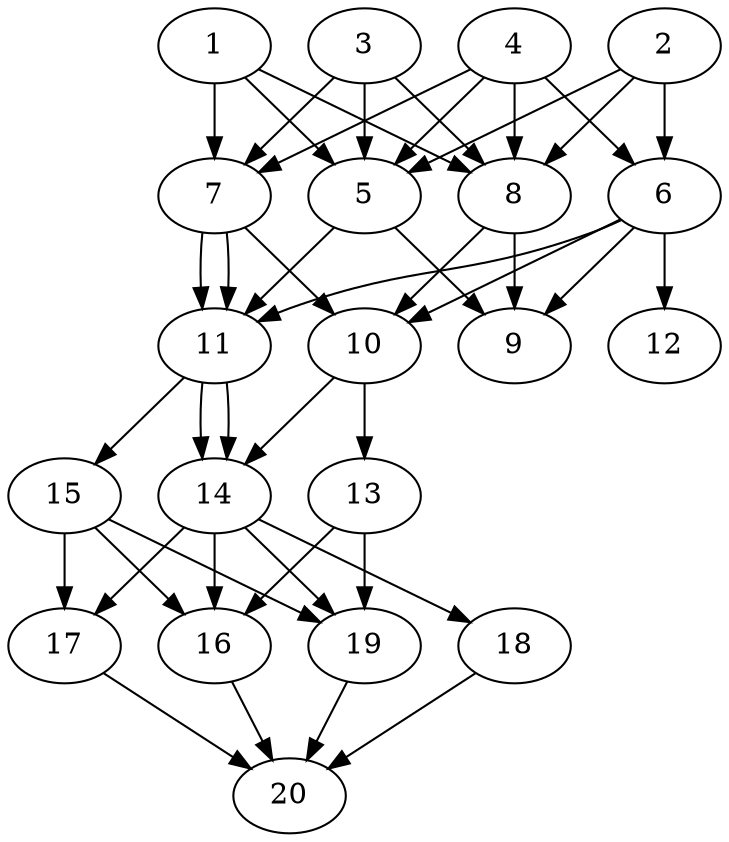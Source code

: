 // DAG automatically generated by daggen at Thu Oct  3 13:58:42 2019
// ./daggen --dot -n 20 --ccr 0.3 --fat 0.5 --regular 0.9 --density 0.9 --mindata 5242880 --maxdata 52428800 
digraph G {
  1 [size="68744533", alpha="0.10", expect_size="20623360"] 
  1 -> 5 [size ="20623360"]
  1 -> 7 [size ="20623360"]
  1 -> 8 [size ="20623360"]
  2 [size="40768853", alpha="0.09", expect_size="12230656"] 
  2 -> 5 [size ="12230656"]
  2 -> 6 [size ="12230656"]
  2 -> 8 [size ="12230656"]
  3 [size="132734293", alpha="0.09", expect_size="39820288"] 
  3 -> 5 [size ="39820288"]
  3 -> 7 [size ="39820288"]
  3 -> 8 [size ="39820288"]
  4 [size="86807893", alpha="0.11", expect_size="26042368"] 
  4 -> 5 [size ="26042368"]
  4 -> 6 [size ="26042368"]
  4 -> 7 [size ="26042368"]
  4 -> 8 [size ="26042368"]
  5 [size="89036800", alpha="0.10", expect_size="26711040"] 
  5 -> 9 [size ="26711040"]
  5 -> 11 [size ="26711040"]
  6 [size="59699200", alpha="0.00", expect_size="17909760"] 
  6 -> 9 [size ="17909760"]
  6 -> 10 [size ="17909760"]
  6 -> 11 [size ="17909760"]
  6 -> 12 [size ="17909760"]
  7 [size="38652587", alpha="0.13", expect_size="11595776"] 
  7 -> 10 [size ="11595776"]
  7 -> 11 [size ="11595776"]
  7 -> 11 [size ="11595776"]
  8 [size="112039253", alpha="0.19", expect_size="33611776"] 
  8 -> 9 [size ="33611776"]
  8 -> 10 [size ="33611776"]
  9 [size="36993707", alpha="0.13", expect_size="11098112"] 
  10 [size="132683093", alpha="0.13", expect_size="39804928"] 
  10 -> 13 [size ="39804928"]
  10 -> 14 [size ="39804928"]
  11 [size="46230187", alpha="0.19", expect_size="13869056"] 
  11 -> 14 [size ="13869056"]
  11 -> 14 [size ="13869056"]
  11 -> 15 [size ="13869056"]
  12 [size="124832427", alpha="0.03", expect_size="37449728"] 
  13 [size="38983680", alpha="0.20", expect_size="11695104"] 
  13 -> 16 [size ="11695104"]
  13 -> 19 [size ="11695104"]
  14 [size="106567680", alpha="0.18", expect_size="31970304"] 
  14 -> 16 [size ="31970304"]
  14 -> 17 [size ="31970304"]
  14 -> 18 [size ="31970304"]
  14 -> 19 [size ="31970304"]
  15 [size="32385707", alpha="0.08", expect_size="9715712"] 
  15 -> 16 [size ="9715712"]
  15 -> 17 [size ="9715712"]
  15 -> 19 [size ="9715712"]
  16 [size="109356373", alpha="0.12", expect_size="32806912"] 
  16 -> 20 [size ="32806912"]
  17 [size="112640000", alpha="0.03", expect_size="33792000"] 
  17 -> 20 [size ="33792000"]
  18 [size="55429120", alpha="0.04", expect_size="16628736"] 
  18 -> 20 [size ="16628736"]
  19 [size="46185813", alpha="0.16", expect_size="13855744"] 
  19 -> 20 [size ="13855744"]
  20 [size="150282240", alpha="0.12", expect_size="45084672"] 
}
